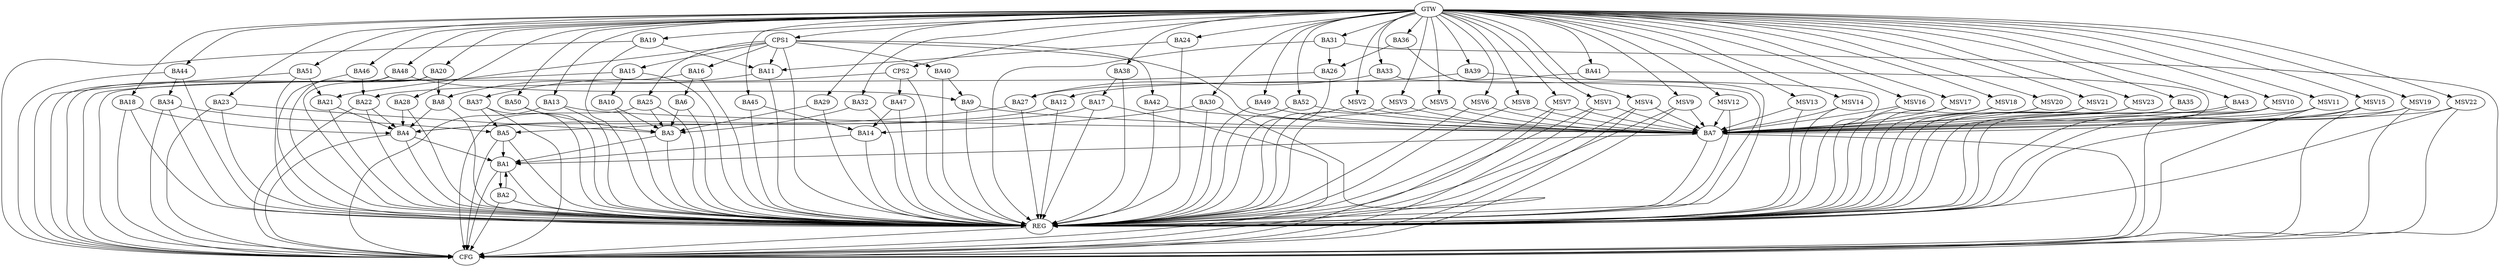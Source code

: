 strict digraph G {
  BA1 [ label="BA1" ];
  BA2 [ label="BA2" ];
  BA3 [ label="BA3" ];
  BA4 [ label="BA4" ];
  BA5 [ label="BA5" ];
  BA6 [ label="BA6" ];
  BA7 [ label="BA7" ];
  BA8 [ label="BA8" ];
  BA9 [ label="BA9" ];
  BA10 [ label="BA10" ];
  BA11 [ label="BA11" ];
  BA12 [ label="BA12" ];
  BA13 [ label="BA13" ];
  BA14 [ label="BA14" ];
  BA15 [ label="BA15" ];
  BA16 [ label="BA16" ];
  BA17 [ label="BA17" ];
  BA18 [ label="BA18" ];
  BA19 [ label="BA19" ];
  BA20 [ label="BA20" ];
  BA21 [ label="BA21" ];
  BA22 [ label="BA22" ];
  BA23 [ label="BA23" ];
  BA24 [ label="BA24" ];
  BA25 [ label="BA25" ];
  BA26 [ label="BA26" ];
  BA27 [ label="BA27" ];
  BA28 [ label="BA28" ];
  BA29 [ label="BA29" ];
  BA30 [ label="BA30" ];
  BA31 [ label="BA31" ];
  BA32 [ label="BA32" ];
  BA33 [ label="BA33" ];
  BA34 [ label="BA34" ];
  BA35 [ label="BA35" ];
  BA36 [ label="BA36" ];
  BA37 [ label="BA37" ];
  BA38 [ label="BA38" ];
  BA39 [ label="BA39" ];
  BA40 [ label="BA40" ];
  BA41 [ label="BA41" ];
  BA42 [ label="BA42" ];
  BA43 [ label="BA43" ];
  BA44 [ label="BA44" ];
  BA45 [ label="BA45" ];
  BA46 [ label="BA46" ];
  BA47 [ label="BA47" ];
  BA48 [ label="BA48" ];
  BA49 [ label="BA49" ];
  BA50 [ label="BA50" ];
  BA51 [ label="BA51" ];
  BA52 [ label="BA52" ];
  CPS1 [ label="CPS1" ];
  CPS2 [ label="CPS2" ];
  GTW [ label="GTW" ];
  REG [ label="REG" ];
  CFG [ label="CFG" ];
  MSV1 [ label="MSV1" ];
  MSV2 [ label="MSV2" ];
  MSV3 [ label="MSV3" ];
  MSV4 [ label="MSV4" ];
  MSV5 [ label="MSV5" ];
  MSV6 [ label="MSV6" ];
  MSV7 [ label="MSV7" ];
  MSV8 [ label="MSV8" ];
  MSV9 [ label="MSV9" ];
  MSV10 [ label="MSV10" ];
  MSV11 [ label="MSV11" ];
  MSV12 [ label="MSV12" ];
  MSV13 [ label="MSV13" ];
  MSV14 [ label="MSV14" ];
  MSV15 [ label="MSV15" ];
  MSV16 [ label="MSV16" ];
  MSV17 [ label="MSV17" ];
  MSV18 [ label="MSV18" ];
  MSV19 [ label="MSV19" ];
  MSV20 [ label="MSV20" ];
  MSV21 [ label="MSV21" ];
  MSV22 [ label="MSV22" ];
  MSV23 [ label="MSV23" ];
  BA1 -> BA2;
  BA2 -> BA1;
  BA3 -> BA1;
  BA4 -> BA1;
  BA5 -> BA1;
  BA6 -> BA3;
  BA7 -> BA1;
  BA8 -> BA4;
  BA9 -> BA7;
  BA10 -> BA3;
  BA11 -> BA8;
  BA12 -> BA4;
  BA13 -> BA7;
  BA14 -> BA1;
  BA15 -> BA10;
  BA16 -> BA6;
  BA17 -> BA5;
  BA18 -> BA4;
  BA19 -> BA11;
  BA20 -> BA8;
  BA21 -> BA4;
  BA22 -> BA4;
  BA23 -> BA3;
  BA24 -> BA11;
  BA25 -> BA3;
  BA26 -> BA22;
  BA27 -> BA4;
  BA28 -> BA4;
  BA29 -> BA3;
  BA30 -> BA14;
  BA31 -> BA26;
  BA32 -> BA3;
  BA33 -> BA27;
  BA34 -> BA5;
  BA35 -> BA7;
  BA36 -> BA26;
  BA37 -> BA5;
  BA38 -> BA17;
  BA39 -> BA27;
  BA40 -> BA9;
  BA41 -> BA12;
  BA42 -> BA7;
  BA43 -> BA7;
  BA44 -> BA34;
  BA45 -> BA14;
  BA46 -> BA22;
  BA47 -> BA14;
  BA48 -> BA9;
  BA49 -> BA7;
  BA50 -> BA3;
  BA51 -> BA21;
  BA52 -> BA7;
  CPS1 -> BA25;
  CPS1 -> BA16;
  CPS1 -> BA7;
  CPS1 -> BA15;
  CPS1 -> BA21;
  CPS1 -> BA11;
  CPS1 -> BA42;
  CPS1 -> BA40;
  CPS2 -> BA37;
  CPS2 -> BA47;
  GTW -> BA13;
  GTW -> BA18;
  GTW -> BA19;
  GTW -> BA20;
  GTW -> BA23;
  GTW -> BA24;
  GTW -> BA28;
  GTW -> BA29;
  GTW -> BA30;
  GTW -> BA31;
  GTW -> BA32;
  GTW -> BA33;
  GTW -> BA35;
  GTW -> BA36;
  GTW -> BA38;
  GTW -> BA39;
  GTW -> BA41;
  GTW -> BA43;
  GTW -> BA44;
  GTW -> BA45;
  GTW -> BA46;
  GTW -> BA48;
  GTW -> BA49;
  GTW -> BA50;
  GTW -> BA51;
  GTW -> BA52;
  GTW -> CPS1;
  GTW -> CPS2;
  BA1 -> REG;
  BA2 -> REG;
  BA3 -> REG;
  BA4 -> REG;
  BA5 -> REG;
  BA6 -> REG;
  BA7 -> REG;
  BA8 -> REG;
  BA9 -> REG;
  BA10 -> REG;
  BA11 -> REG;
  BA12 -> REG;
  BA13 -> REG;
  BA14 -> REG;
  BA15 -> REG;
  BA16 -> REG;
  BA17 -> REG;
  BA18 -> REG;
  BA19 -> REG;
  BA20 -> REG;
  BA21 -> REG;
  BA22 -> REG;
  BA23 -> REG;
  BA24 -> REG;
  BA25 -> REG;
  BA26 -> REG;
  BA27 -> REG;
  BA28 -> REG;
  BA29 -> REG;
  BA30 -> REG;
  BA31 -> REG;
  BA32 -> REG;
  BA33 -> REG;
  BA34 -> REG;
  BA35 -> REG;
  BA36 -> REG;
  BA37 -> REG;
  BA38 -> REG;
  BA39 -> REG;
  BA40 -> REG;
  BA41 -> REG;
  BA42 -> REG;
  BA43 -> REG;
  BA44 -> REG;
  BA45 -> REG;
  BA46 -> REG;
  BA47 -> REG;
  BA48 -> REG;
  BA49 -> REG;
  BA50 -> REG;
  BA51 -> REG;
  BA52 -> REG;
  CPS1 -> REG;
  CPS2 -> REG;
  BA5 -> CFG;
  BA30 -> CFG;
  BA34 -> CFG;
  BA19 -> CFG;
  BA1 -> CFG;
  BA13 -> CFG;
  BA44 -> CFG;
  BA17 -> CFG;
  BA16 -> CFG;
  BA18 -> CFG;
  BA48 -> CFG;
  BA15 -> CFG;
  BA2 -> CFG;
  BA20 -> CFG;
  BA25 -> CFG;
  BA37 -> CFG;
  BA4 -> CFG;
  BA7 -> CFG;
  BA23 -> CFG;
  BA22 -> CFG;
  BA31 -> CFG;
  BA51 -> CFG;
  REG -> CFG;
  MSV1 -> BA7;
  MSV2 -> BA7;
  MSV3 -> BA7;
  GTW -> MSV1;
  MSV1 -> REG;
  MSV1 -> CFG;
  GTW -> MSV2;
  MSV2 -> REG;
  GTW -> MSV3;
  MSV3 -> REG;
  MSV4 -> BA7;
  MSV5 -> BA7;
  GTW -> MSV4;
  MSV4 -> REG;
  MSV4 -> CFG;
  GTW -> MSV5;
  MSV5 -> REG;
  MSV6 -> BA7;
  GTW -> MSV6;
  MSV6 -> REG;
  MSV7 -> BA7;
  MSV8 -> BA7;
  GTW -> MSV7;
  MSV7 -> REG;
  MSV7 -> CFG;
  GTW -> MSV8;
  MSV8 -> REG;
  MSV9 -> BA7;
  MSV10 -> BA7;
  MSV11 -> BA7;
  MSV12 -> BA7;
  GTW -> MSV9;
  MSV9 -> REG;
  MSV9 -> CFG;
  GTW -> MSV10;
  MSV10 -> REG;
  MSV10 -> CFG;
  GTW -> MSV11;
  MSV11 -> REG;
  MSV11 -> CFG;
  GTW -> MSV12;
  MSV12 -> REG;
  MSV13 -> BA7;
  GTW -> MSV13;
  MSV13 -> REG;
  MSV14 -> BA7;
  GTW -> MSV14;
  MSV14 -> REG;
  MSV15 -> BA7;
  GTW -> MSV15;
  MSV15 -> REG;
  MSV15 -> CFG;
  MSV16 -> BA7;
  GTW -> MSV16;
  MSV16 -> REG;
  MSV17 -> BA7;
  GTW -> MSV17;
  MSV17 -> REG;
  MSV18 -> BA7;
  MSV19 -> BA7;
  GTW -> MSV18;
  MSV18 -> REG;
  GTW -> MSV19;
  MSV19 -> REG;
  MSV19 -> CFG;
  MSV20 -> BA7;
  MSV21 -> BA7;
  GTW -> MSV20;
  MSV20 -> REG;
  GTW -> MSV21;
  MSV21 -> REG;
  MSV22 -> BA7;
  MSV23 -> BA7;
  GTW -> MSV22;
  MSV22 -> REG;
  MSV22 -> CFG;
  GTW -> MSV23;
  MSV23 -> REG;
}
